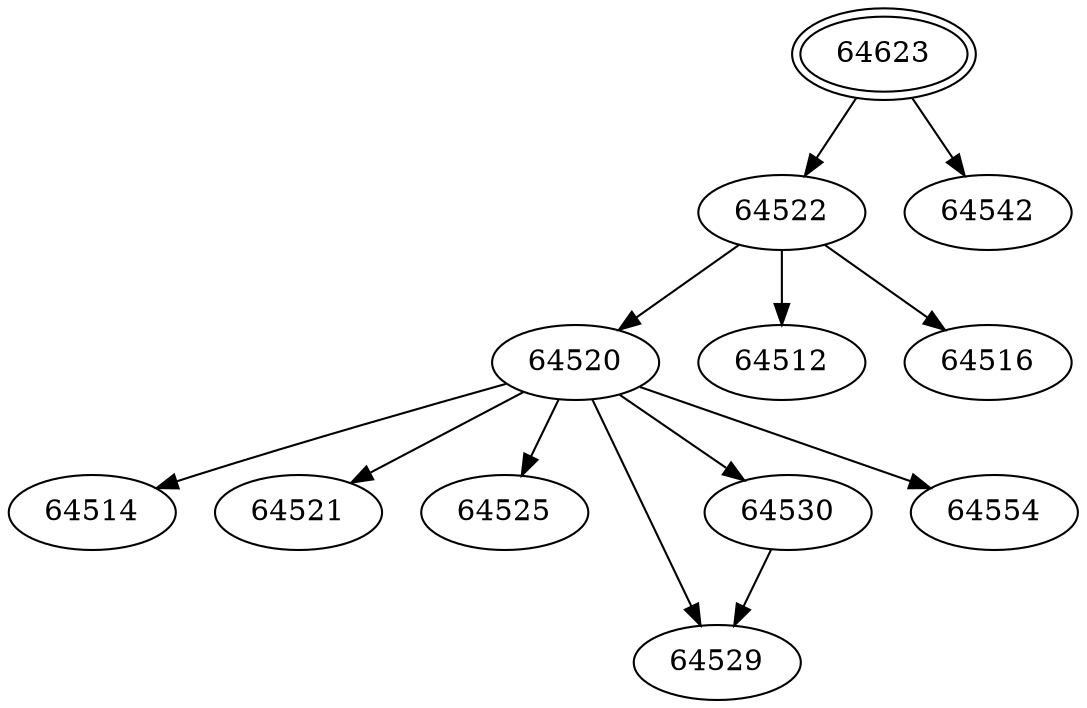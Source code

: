digraph paths {
  64623 [peripheries=2] ;

  64520 -> 64514 ;
  64520 -> 64521 ;
  64520 -> 64525 ;
  64520 -> 64529 ;
  64520 -> 64530 ;
  64520 -> 64554 ;
  64522 -> 64512 ;
  64522 -> 64516 ;
  64522 -> 64520 ;
  64530 -> 64529 ;
  64623 -> 64522 ;
  64623 -> 64542 ;
}
